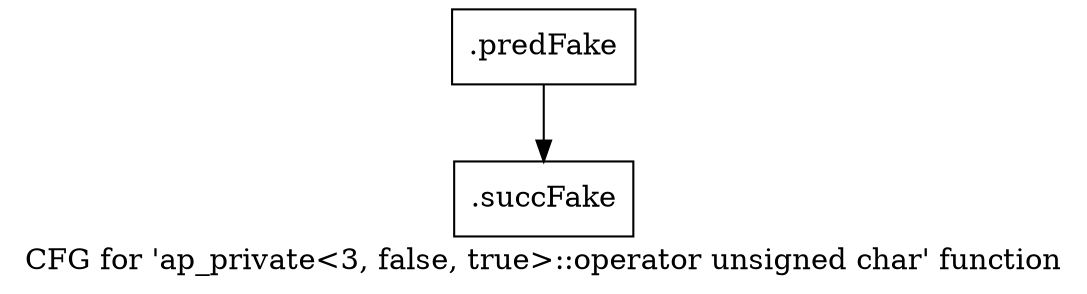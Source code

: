 digraph "CFG for 'ap_private\<3, false, true\>::operator unsigned char' function" {
	label="CFG for 'ap_private\<3, false, true\>::operator unsigned char' function";

	Node0x5d9b790 [shape=record,filename="",linenumber="",label="{.predFake}"];
	Node0x5d9b790 -> Node0x60cd480[ callList="" memoryops="" filename="/mnt/xilinx/Vitis_HLS/2021.2/include/etc/ap_private.h" execusionnum="5"];
	Node0x60cd480 [shape=record,filename="/mnt/xilinx/Vitis_HLS/2021.2/include/etc/ap_private.h",linenumber="1937",label="{.succFake}"];
}
